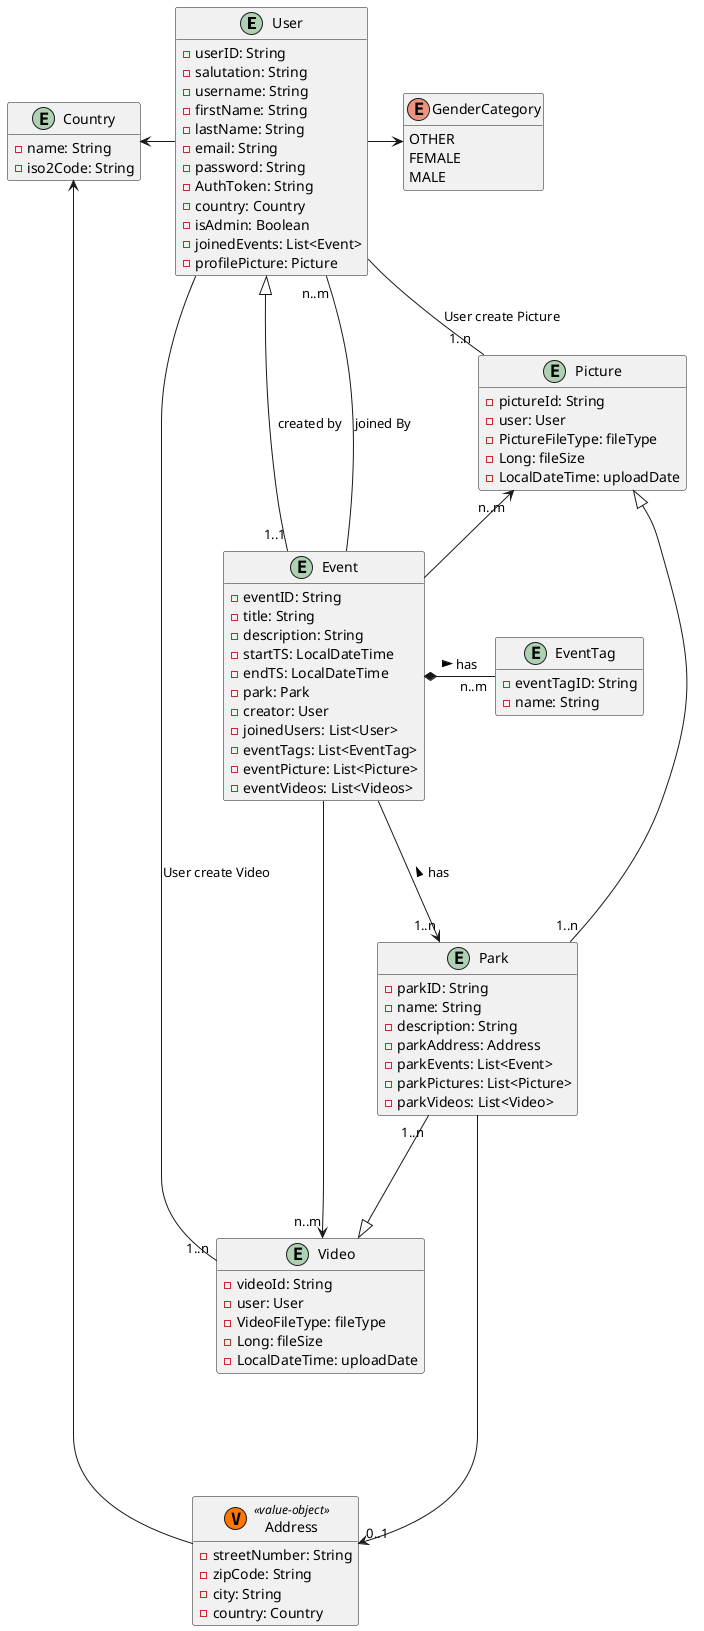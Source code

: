 @startuml
'https://plantuml.com/class-diagram

hide empty methods

entity User {
    - userID: String
    - salutation: String
    - username: String
    - firstName: String
    - lastName: String
    - email: String
    - password: String
    - AuthToken: String
    - country: Country
    - isAdmin: Boolean
    - joinedEvents: List<Event>
    - profilePicture: Picture
}

enum GenderCategory {
    OTHER
    FEMALE
    MALE
}

entity Event {
    - eventID: String
    - title: String
    - description: String
    - startTS: LocalDateTime
    - endTS: LocalDateTime
    - park: Park
    - creator: User
    - joinedUsers: List<User>
    - eventTags: List<EventTag>
    - eventPicture: List<Picture>
    - eventVideos: List<Videos>
}

entity EventTag {
    - eventTagID: String
    - name: String
}

entity Picture {
    - pictureId: String
    - user: User
    - PictureFileType: fileType
    - Long: fileSize
    - LocalDateTime: uploadDate
}

entity Video {
    - videoId: String
    - user: User
    - VideoFileType: fileType
    - Long: fileSize
    - LocalDateTime: uploadDate
}

entity Park {
    - parkID: String
    - name: String
    - description: String
    - parkAddress: Address
    - parkEvents: List<Event>
    - parkPictures: List<Picture>
    - parkVideos: List<Video>
}

class Address <<(V, #FF7700) value-object>> {
    - streetNumber: String
    - zipCode: String
    - city: String
    - country: Country
}

entity Country {
    - name: String
    - iso2Code: String
}




Event "1..1" --|> User : created by
Event ---> "1..n" Park : has <
Event -- "n..m" User : joined By
EventTag "n..m" -left-* Event : has <
Picture "n..m" <-- Event
Video "n..m" <-left- Event
User -- "1..n" Picture  : User create Picture
Park "1..n" --|> Picture
User -- "1..n" Video  : User create Video
Park "1..n" ---|> Video
User -left-> Country
Address --> Country
Park -----> "0..1" Address
User -> GenderCategory


@enduml
